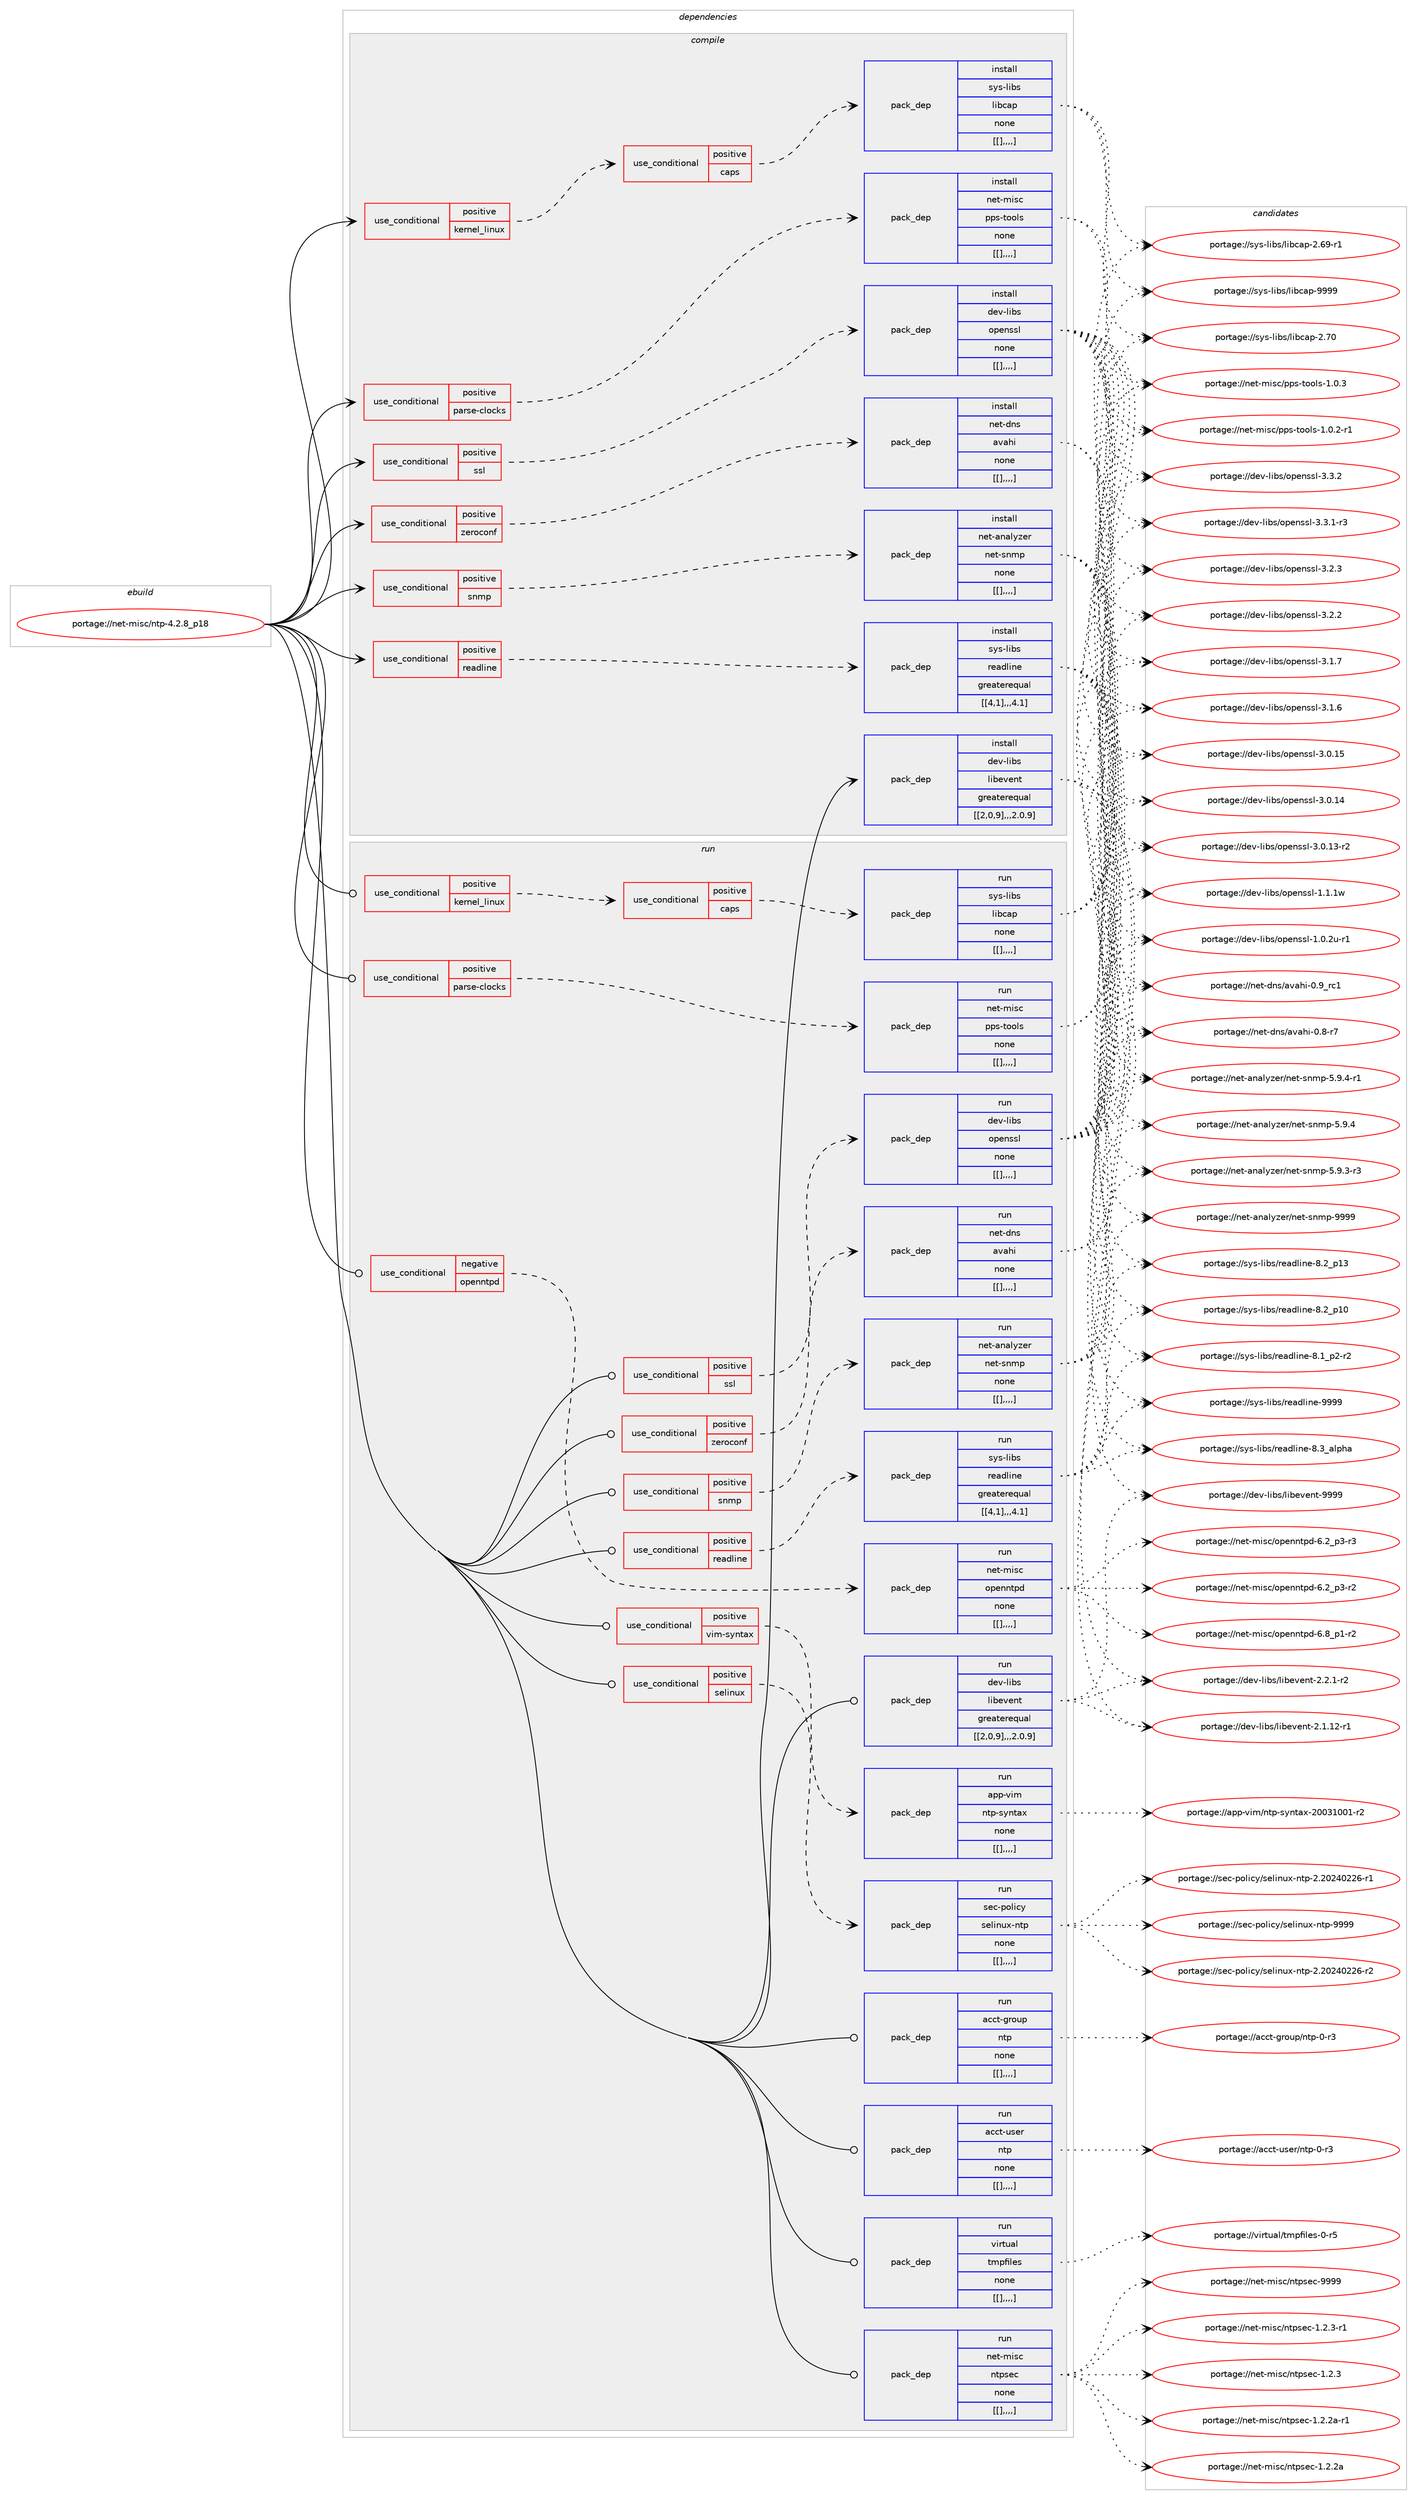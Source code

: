 digraph prolog {

# *************
# Graph options
# *************

newrank=true;
concentrate=true;
compound=true;
graph [rankdir=LR,fontname=Helvetica,fontsize=10,ranksep=1.5];#, ranksep=2.5, nodesep=0.2];
edge  [arrowhead=vee];
node  [fontname=Helvetica,fontsize=10];

# **********
# The ebuild
# **********

subgraph cluster_leftcol {
color=gray;
label=<<i>ebuild</i>>;
id [label="portage://net-misc/ntp-4.2.8_p18", color=red, width=4, href="../net-misc/ntp-4.2.8_p18.svg"];
}

# ****************
# The dependencies
# ****************

subgraph cluster_midcol {
color=gray;
label=<<i>dependencies</i>>;
subgraph cluster_compile {
fillcolor="#eeeeee";
style=filled;
label=<<i>compile</i>>;
subgraph cond3852 {
dependency10117 [label=<<TABLE BORDER="0" CELLBORDER="1" CELLSPACING="0" CELLPADDING="4"><TR><TD ROWSPAN="3" CELLPADDING="10">use_conditional</TD></TR><TR><TD>positive</TD></TR><TR><TD>kernel_linux</TD></TR></TABLE>>, shape=none, color=red];
subgraph cond3853 {
dependency10118 [label=<<TABLE BORDER="0" CELLBORDER="1" CELLSPACING="0" CELLPADDING="4"><TR><TD ROWSPAN="3" CELLPADDING="10">use_conditional</TD></TR><TR><TD>positive</TD></TR><TR><TD>caps</TD></TR></TABLE>>, shape=none, color=red];
subgraph pack6241 {
dependency10119 [label=<<TABLE BORDER="0" CELLBORDER="1" CELLSPACING="0" CELLPADDING="4" WIDTH="220"><TR><TD ROWSPAN="6" CELLPADDING="30">pack_dep</TD></TR><TR><TD WIDTH="110">install</TD></TR><TR><TD>sys-libs</TD></TR><TR><TD>libcap</TD></TR><TR><TD>none</TD></TR><TR><TD>[[],,,,]</TD></TR></TABLE>>, shape=none, color=blue];
}
dependency10118:e -> dependency10119:w [weight=20,style="dashed",arrowhead="vee"];
}
dependency10117:e -> dependency10118:w [weight=20,style="dashed",arrowhead="vee"];
}
id:e -> dependency10117:w [weight=20,style="solid",arrowhead="vee"];
subgraph cond3854 {
dependency10120 [label=<<TABLE BORDER="0" CELLBORDER="1" CELLSPACING="0" CELLPADDING="4"><TR><TD ROWSPAN="3" CELLPADDING="10">use_conditional</TD></TR><TR><TD>positive</TD></TR><TR><TD>parse-clocks</TD></TR></TABLE>>, shape=none, color=red];
subgraph pack6242 {
dependency10121 [label=<<TABLE BORDER="0" CELLBORDER="1" CELLSPACING="0" CELLPADDING="4" WIDTH="220"><TR><TD ROWSPAN="6" CELLPADDING="30">pack_dep</TD></TR><TR><TD WIDTH="110">install</TD></TR><TR><TD>net-misc</TD></TR><TR><TD>pps-tools</TD></TR><TR><TD>none</TD></TR><TR><TD>[[],,,,]</TD></TR></TABLE>>, shape=none, color=blue];
}
dependency10120:e -> dependency10121:w [weight=20,style="dashed",arrowhead="vee"];
}
id:e -> dependency10120:w [weight=20,style="solid",arrowhead="vee"];
subgraph cond3855 {
dependency10122 [label=<<TABLE BORDER="0" CELLBORDER="1" CELLSPACING="0" CELLPADDING="4"><TR><TD ROWSPAN="3" CELLPADDING="10">use_conditional</TD></TR><TR><TD>positive</TD></TR><TR><TD>readline</TD></TR></TABLE>>, shape=none, color=red];
subgraph pack6243 {
dependency10123 [label=<<TABLE BORDER="0" CELLBORDER="1" CELLSPACING="0" CELLPADDING="4" WIDTH="220"><TR><TD ROWSPAN="6" CELLPADDING="30">pack_dep</TD></TR><TR><TD WIDTH="110">install</TD></TR><TR><TD>sys-libs</TD></TR><TR><TD>readline</TD></TR><TR><TD>greaterequal</TD></TR><TR><TD>[[4,1],,,4.1]</TD></TR></TABLE>>, shape=none, color=blue];
}
dependency10122:e -> dependency10123:w [weight=20,style="dashed",arrowhead="vee"];
}
id:e -> dependency10122:w [weight=20,style="solid",arrowhead="vee"];
subgraph cond3856 {
dependency10124 [label=<<TABLE BORDER="0" CELLBORDER="1" CELLSPACING="0" CELLPADDING="4"><TR><TD ROWSPAN="3" CELLPADDING="10">use_conditional</TD></TR><TR><TD>positive</TD></TR><TR><TD>snmp</TD></TR></TABLE>>, shape=none, color=red];
subgraph pack6244 {
dependency10125 [label=<<TABLE BORDER="0" CELLBORDER="1" CELLSPACING="0" CELLPADDING="4" WIDTH="220"><TR><TD ROWSPAN="6" CELLPADDING="30">pack_dep</TD></TR><TR><TD WIDTH="110">install</TD></TR><TR><TD>net-analyzer</TD></TR><TR><TD>net-snmp</TD></TR><TR><TD>none</TD></TR><TR><TD>[[],,,,]</TD></TR></TABLE>>, shape=none, color=blue];
}
dependency10124:e -> dependency10125:w [weight=20,style="dashed",arrowhead="vee"];
}
id:e -> dependency10124:w [weight=20,style="solid",arrowhead="vee"];
subgraph cond3857 {
dependency10126 [label=<<TABLE BORDER="0" CELLBORDER="1" CELLSPACING="0" CELLPADDING="4"><TR><TD ROWSPAN="3" CELLPADDING="10">use_conditional</TD></TR><TR><TD>positive</TD></TR><TR><TD>ssl</TD></TR></TABLE>>, shape=none, color=red];
subgraph pack6245 {
dependency10127 [label=<<TABLE BORDER="0" CELLBORDER="1" CELLSPACING="0" CELLPADDING="4" WIDTH="220"><TR><TD ROWSPAN="6" CELLPADDING="30">pack_dep</TD></TR><TR><TD WIDTH="110">install</TD></TR><TR><TD>dev-libs</TD></TR><TR><TD>openssl</TD></TR><TR><TD>none</TD></TR><TR><TD>[[],,,,]</TD></TR></TABLE>>, shape=none, color=blue];
}
dependency10126:e -> dependency10127:w [weight=20,style="dashed",arrowhead="vee"];
}
id:e -> dependency10126:w [weight=20,style="solid",arrowhead="vee"];
subgraph cond3858 {
dependency10128 [label=<<TABLE BORDER="0" CELLBORDER="1" CELLSPACING="0" CELLPADDING="4"><TR><TD ROWSPAN="3" CELLPADDING="10">use_conditional</TD></TR><TR><TD>positive</TD></TR><TR><TD>zeroconf</TD></TR></TABLE>>, shape=none, color=red];
subgraph pack6246 {
dependency10129 [label=<<TABLE BORDER="0" CELLBORDER="1" CELLSPACING="0" CELLPADDING="4" WIDTH="220"><TR><TD ROWSPAN="6" CELLPADDING="30">pack_dep</TD></TR><TR><TD WIDTH="110">install</TD></TR><TR><TD>net-dns</TD></TR><TR><TD>avahi</TD></TR><TR><TD>none</TD></TR><TR><TD>[[],,,,]</TD></TR></TABLE>>, shape=none, color=blue];
}
dependency10128:e -> dependency10129:w [weight=20,style="dashed",arrowhead="vee"];
}
id:e -> dependency10128:w [weight=20,style="solid",arrowhead="vee"];
subgraph pack6247 {
dependency10130 [label=<<TABLE BORDER="0" CELLBORDER="1" CELLSPACING="0" CELLPADDING="4" WIDTH="220"><TR><TD ROWSPAN="6" CELLPADDING="30">pack_dep</TD></TR><TR><TD WIDTH="110">install</TD></TR><TR><TD>dev-libs</TD></TR><TR><TD>libevent</TD></TR><TR><TD>greaterequal</TD></TR><TR><TD>[[2,0,9],,,2.0.9]</TD></TR></TABLE>>, shape=none, color=blue];
}
id:e -> dependency10130:w [weight=20,style="solid",arrowhead="vee"];
}
subgraph cluster_compileandrun {
fillcolor="#eeeeee";
style=filled;
label=<<i>compile and run</i>>;
}
subgraph cluster_run {
fillcolor="#eeeeee";
style=filled;
label=<<i>run</i>>;
subgraph cond3859 {
dependency10131 [label=<<TABLE BORDER="0" CELLBORDER="1" CELLSPACING="0" CELLPADDING="4"><TR><TD ROWSPAN="3" CELLPADDING="10">use_conditional</TD></TR><TR><TD>negative</TD></TR><TR><TD>openntpd</TD></TR></TABLE>>, shape=none, color=red];
subgraph pack6248 {
dependency10132 [label=<<TABLE BORDER="0" CELLBORDER="1" CELLSPACING="0" CELLPADDING="4" WIDTH="220"><TR><TD ROWSPAN="6" CELLPADDING="30">pack_dep</TD></TR><TR><TD WIDTH="110">run</TD></TR><TR><TD>net-misc</TD></TR><TR><TD>openntpd</TD></TR><TR><TD>none</TD></TR><TR><TD>[[],,,,]</TD></TR></TABLE>>, shape=none, color=blue];
}
dependency10131:e -> dependency10132:w [weight=20,style="dashed",arrowhead="vee"];
}
id:e -> dependency10131:w [weight=20,style="solid",arrowhead="odot"];
subgraph cond3860 {
dependency10133 [label=<<TABLE BORDER="0" CELLBORDER="1" CELLSPACING="0" CELLPADDING="4"><TR><TD ROWSPAN="3" CELLPADDING="10">use_conditional</TD></TR><TR><TD>positive</TD></TR><TR><TD>kernel_linux</TD></TR></TABLE>>, shape=none, color=red];
subgraph cond3861 {
dependency10134 [label=<<TABLE BORDER="0" CELLBORDER="1" CELLSPACING="0" CELLPADDING="4"><TR><TD ROWSPAN="3" CELLPADDING="10">use_conditional</TD></TR><TR><TD>positive</TD></TR><TR><TD>caps</TD></TR></TABLE>>, shape=none, color=red];
subgraph pack6249 {
dependency10135 [label=<<TABLE BORDER="0" CELLBORDER="1" CELLSPACING="0" CELLPADDING="4" WIDTH="220"><TR><TD ROWSPAN="6" CELLPADDING="30">pack_dep</TD></TR><TR><TD WIDTH="110">run</TD></TR><TR><TD>sys-libs</TD></TR><TR><TD>libcap</TD></TR><TR><TD>none</TD></TR><TR><TD>[[],,,,]</TD></TR></TABLE>>, shape=none, color=blue];
}
dependency10134:e -> dependency10135:w [weight=20,style="dashed",arrowhead="vee"];
}
dependency10133:e -> dependency10134:w [weight=20,style="dashed",arrowhead="vee"];
}
id:e -> dependency10133:w [weight=20,style="solid",arrowhead="odot"];
subgraph cond3862 {
dependency10136 [label=<<TABLE BORDER="0" CELLBORDER="1" CELLSPACING="0" CELLPADDING="4"><TR><TD ROWSPAN="3" CELLPADDING="10">use_conditional</TD></TR><TR><TD>positive</TD></TR><TR><TD>parse-clocks</TD></TR></TABLE>>, shape=none, color=red];
subgraph pack6250 {
dependency10137 [label=<<TABLE BORDER="0" CELLBORDER="1" CELLSPACING="0" CELLPADDING="4" WIDTH="220"><TR><TD ROWSPAN="6" CELLPADDING="30">pack_dep</TD></TR><TR><TD WIDTH="110">run</TD></TR><TR><TD>net-misc</TD></TR><TR><TD>pps-tools</TD></TR><TR><TD>none</TD></TR><TR><TD>[[],,,,]</TD></TR></TABLE>>, shape=none, color=blue];
}
dependency10136:e -> dependency10137:w [weight=20,style="dashed",arrowhead="vee"];
}
id:e -> dependency10136:w [weight=20,style="solid",arrowhead="odot"];
subgraph cond3863 {
dependency10138 [label=<<TABLE BORDER="0" CELLBORDER="1" CELLSPACING="0" CELLPADDING="4"><TR><TD ROWSPAN="3" CELLPADDING="10">use_conditional</TD></TR><TR><TD>positive</TD></TR><TR><TD>readline</TD></TR></TABLE>>, shape=none, color=red];
subgraph pack6251 {
dependency10139 [label=<<TABLE BORDER="0" CELLBORDER="1" CELLSPACING="0" CELLPADDING="4" WIDTH="220"><TR><TD ROWSPAN="6" CELLPADDING="30">pack_dep</TD></TR><TR><TD WIDTH="110">run</TD></TR><TR><TD>sys-libs</TD></TR><TR><TD>readline</TD></TR><TR><TD>greaterequal</TD></TR><TR><TD>[[4,1],,,4.1]</TD></TR></TABLE>>, shape=none, color=blue];
}
dependency10138:e -> dependency10139:w [weight=20,style="dashed",arrowhead="vee"];
}
id:e -> dependency10138:w [weight=20,style="solid",arrowhead="odot"];
subgraph cond3864 {
dependency10140 [label=<<TABLE BORDER="0" CELLBORDER="1" CELLSPACING="0" CELLPADDING="4"><TR><TD ROWSPAN="3" CELLPADDING="10">use_conditional</TD></TR><TR><TD>positive</TD></TR><TR><TD>selinux</TD></TR></TABLE>>, shape=none, color=red];
subgraph pack6252 {
dependency10141 [label=<<TABLE BORDER="0" CELLBORDER="1" CELLSPACING="0" CELLPADDING="4" WIDTH="220"><TR><TD ROWSPAN="6" CELLPADDING="30">pack_dep</TD></TR><TR><TD WIDTH="110">run</TD></TR><TR><TD>sec-policy</TD></TR><TR><TD>selinux-ntp</TD></TR><TR><TD>none</TD></TR><TR><TD>[[],,,,]</TD></TR></TABLE>>, shape=none, color=blue];
}
dependency10140:e -> dependency10141:w [weight=20,style="dashed",arrowhead="vee"];
}
id:e -> dependency10140:w [weight=20,style="solid",arrowhead="odot"];
subgraph cond3865 {
dependency10142 [label=<<TABLE BORDER="0" CELLBORDER="1" CELLSPACING="0" CELLPADDING="4"><TR><TD ROWSPAN="3" CELLPADDING="10">use_conditional</TD></TR><TR><TD>positive</TD></TR><TR><TD>snmp</TD></TR></TABLE>>, shape=none, color=red];
subgraph pack6253 {
dependency10143 [label=<<TABLE BORDER="0" CELLBORDER="1" CELLSPACING="0" CELLPADDING="4" WIDTH="220"><TR><TD ROWSPAN="6" CELLPADDING="30">pack_dep</TD></TR><TR><TD WIDTH="110">run</TD></TR><TR><TD>net-analyzer</TD></TR><TR><TD>net-snmp</TD></TR><TR><TD>none</TD></TR><TR><TD>[[],,,,]</TD></TR></TABLE>>, shape=none, color=blue];
}
dependency10142:e -> dependency10143:w [weight=20,style="dashed",arrowhead="vee"];
}
id:e -> dependency10142:w [weight=20,style="solid",arrowhead="odot"];
subgraph cond3866 {
dependency10144 [label=<<TABLE BORDER="0" CELLBORDER="1" CELLSPACING="0" CELLPADDING="4"><TR><TD ROWSPAN="3" CELLPADDING="10">use_conditional</TD></TR><TR><TD>positive</TD></TR><TR><TD>ssl</TD></TR></TABLE>>, shape=none, color=red];
subgraph pack6254 {
dependency10145 [label=<<TABLE BORDER="0" CELLBORDER="1" CELLSPACING="0" CELLPADDING="4" WIDTH="220"><TR><TD ROWSPAN="6" CELLPADDING="30">pack_dep</TD></TR><TR><TD WIDTH="110">run</TD></TR><TR><TD>dev-libs</TD></TR><TR><TD>openssl</TD></TR><TR><TD>none</TD></TR><TR><TD>[[],,,,]</TD></TR></TABLE>>, shape=none, color=blue];
}
dependency10144:e -> dependency10145:w [weight=20,style="dashed",arrowhead="vee"];
}
id:e -> dependency10144:w [weight=20,style="solid",arrowhead="odot"];
subgraph cond3867 {
dependency10146 [label=<<TABLE BORDER="0" CELLBORDER="1" CELLSPACING="0" CELLPADDING="4"><TR><TD ROWSPAN="3" CELLPADDING="10">use_conditional</TD></TR><TR><TD>positive</TD></TR><TR><TD>vim-syntax</TD></TR></TABLE>>, shape=none, color=red];
subgraph pack6255 {
dependency10147 [label=<<TABLE BORDER="0" CELLBORDER="1" CELLSPACING="0" CELLPADDING="4" WIDTH="220"><TR><TD ROWSPAN="6" CELLPADDING="30">pack_dep</TD></TR><TR><TD WIDTH="110">run</TD></TR><TR><TD>app-vim</TD></TR><TR><TD>ntp-syntax</TD></TR><TR><TD>none</TD></TR><TR><TD>[[],,,,]</TD></TR></TABLE>>, shape=none, color=blue];
}
dependency10146:e -> dependency10147:w [weight=20,style="dashed",arrowhead="vee"];
}
id:e -> dependency10146:w [weight=20,style="solid",arrowhead="odot"];
subgraph cond3868 {
dependency10148 [label=<<TABLE BORDER="0" CELLBORDER="1" CELLSPACING="0" CELLPADDING="4"><TR><TD ROWSPAN="3" CELLPADDING="10">use_conditional</TD></TR><TR><TD>positive</TD></TR><TR><TD>zeroconf</TD></TR></TABLE>>, shape=none, color=red];
subgraph pack6256 {
dependency10149 [label=<<TABLE BORDER="0" CELLBORDER="1" CELLSPACING="0" CELLPADDING="4" WIDTH="220"><TR><TD ROWSPAN="6" CELLPADDING="30">pack_dep</TD></TR><TR><TD WIDTH="110">run</TD></TR><TR><TD>net-dns</TD></TR><TR><TD>avahi</TD></TR><TR><TD>none</TD></TR><TR><TD>[[],,,,]</TD></TR></TABLE>>, shape=none, color=blue];
}
dependency10148:e -> dependency10149:w [weight=20,style="dashed",arrowhead="vee"];
}
id:e -> dependency10148:w [weight=20,style="solid",arrowhead="odot"];
subgraph pack6257 {
dependency10150 [label=<<TABLE BORDER="0" CELLBORDER="1" CELLSPACING="0" CELLPADDING="4" WIDTH="220"><TR><TD ROWSPAN="6" CELLPADDING="30">pack_dep</TD></TR><TR><TD WIDTH="110">run</TD></TR><TR><TD>acct-group</TD></TR><TR><TD>ntp</TD></TR><TR><TD>none</TD></TR><TR><TD>[[],,,,]</TD></TR></TABLE>>, shape=none, color=blue];
}
id:e -> dependency10150:w [weight=20,style="solid",arrowhead="odot"];
subgraph pack6258 {
dependency10151 [label=<<TABLE BORDER="0" CELLBORDER="1" CELLSPACING="0" CELLPADDING="4" WIDTH="220"><TR><TD ROWSPAN="6" CELLPADDING="30">pack_dep</TD></TR><TR><TD WIDTH="110">run</TD></TR><TR><TD>acct-user</TD></TR><TR><TD>ntp</TD></TR><TR><TD>none</TD></TR><TR><TD>[[],,,,]</TD></TR></TABLE>>, shape=none, color=blue];
}
id:e -> dependency10151:w [weight=20,style="solid",arrowhead="odot"];
subgraph pack6259 {
dependency10152 [label=<<TABLE BORDER="0" CELLBORDER="1" CELLSPACING="0" CELLPADDING="4" WIDTH="220"><TR><TD ROWSPAN="6" CELLPADDING="30">pack_dep</TD></TR><TR><TD WIDTH="110">run</TD></TR><TR><TD>dev-libs</TD></TR><TR><TD>libevent</TD></TR><TR><TD>greaterequal</TD></TR><TR><TD>[[2,0,9],,,2.0.9]</TD></TR></TABLE>>, shape=none, color=blue];
}
id:e -> dependency10152:w [weight=20,style="solid",arrowhead="odot"];
subgraph pack6260 {
dependency10153 [label=<<TABLE BORDER="0" CELLBORDER="1" CELLSPACING="0" CELLPADDING="4" WIDTH="220"><TR><TD ROWSPAN="6" CELLPADDING="30">pack_dep</TD></TR><TR><TD WIDTH="110">run</TD></TR><TR><TD>virtual</TD></TR><TR><TD>tmpfiles</TD></TR><TR><TD>none</TD></TR><TR><TD>[[],,,,]</TD></TR></TABLE>>, shape=none, color=blue];
}
id:e -> dependency10153:w [weight=20,style="solid",arrowhead="odot"];
subgraph pack6261 {
dependency10154 [label=<<TABLE BORDER="0" CELLBORDER="1" CELLSPACING="0" CELLPADDING="4" WIDTH="220"><TR><TD ROWSPAN="6" CELLPADDING="30">pack_dep</TD></TR><TR><TD WIDTH="110">run</TD></TR><TR><TD>net-misc</TD></TR><TR><TD>ntpsec</TD></TR><TR><TD>none</TD></TR><TR><TD>[[],,,,]</TD></TR></TABLE>>, shape=none, color=blue];
}
id:e -> dependency10154:w [weight=20,style="solid",arrowhead="odot"];
}
}

# **************
# The candidates
# **************

subgraph cluster_choices {
rank=same;
color=gray;
label=<<i>candidates</i>>;

subgraph choice6241 {
color=black;
nodesep=1;
choice1151211154510810598115471081059899971124557575757 [label="portage://sys-libs/libcap-9999", color=red, width=4,href="../sys-libs/libcap-9999.svg"];
choice1151211154510810598115471081059899971124550465548 [label="portage://sys-libs/libcap-2.70", color=red, width=4,href="../sys-libs/libcap-2.70.svg"];
choice11512111545108105981154710810598999711245504654574511449 [label="portage://sys-libs/libcap-2.69-r1", color=red, width=4,href="../sys-libs/libcap-2.69-r1.svg"];
dependency10119:e -> choice1151211154510810598115471081059899971124557575757:w [style=dotted,weight="100"];
dependency10119:e -> choice1151211154510810598115471081059899971124550465548:w [style=dotted,weight="100"];
dependency10119:e -> choice11512111545108105981154710810598999711245504654574511449:w [style=dotted,weight="100"];
}
subgraph choice6242 {
color=black;
nodesep=1;
choice11010111645109105115994711211211545116111111108115454946484651 [label="portage://net-misc/pps-tools-1.0.3", color=red, width=4,href="../net-misc/pps-tools-1.0.3.svg"];
choice110101116451091051159947112112115451161111111081154549464846504511449 [label="portage://net-misc/pps-tools-1.0.2-r1", color=red, width=4,href="../net-misc/pps-tools-1.0.2-r1.svg"];
dependency10121:e -> choice11010111645109105115994711211211545116111111108115454946484651:w [style=dotted,weight="100"];
dependency10121:e -> choice110101116451091051159947112112115451161111111081154549464846504511449:w [style=dotted,weight="100"];
}
subgraph choice6243 {
color=black;
nodesep=1;
choice115121115451081059811547114101971001081051101014557575757 [label="portage://sys-libs/readline-9999", color=red, width=4,href="../sys-libs/readline-9999.svg"];
choice1151211154510810598115471141019710010810511010145564651959710811210497 [label="portage://sys-libs/readline-8.3_alpha", color=red, width=4,href="../sys-libs/readline-8.3_alpha.svg"];
choice1151211154510810598115471141019710010810511010145564650951124951 [label="portage://sys-libs/readline-8.2_p13", color=red, width=4,href="../sys-libs/readline-8.2_p13.svg"];
choice1151211154510810598115471141019710010810511010145564650951124948 [label="portage://sys-libs/readline-8.2_p10", color=red, width=4,href="../sys-libs/readline-8.2_p10.svg"];
choice115121115451081059811547114101971001081051101014556464995112504511450 [label="portage://sys-libs/readline-8.1_p2-r2", color=red, width=4,href="../sys-libs/readline-8.1_p2-r2.svg"];
dependency10123:e -> choice115121115451081059811547114101971001081051101014557575757:w [style=dotted,weight="100"];
dependency10123:e -> choice1151211154510810598115471141019710010810511010145564651959710811210497:w [style=dotted,weight="100"];
dependency10123:e -> choice1151211154510810598115471141019710010810511010145564650951124951:w [style=dotted,weight="100"];
dependency10123:e -> choice1151211154510810598115471141019710010810511010145564650951124948:w [style=dotted,weight="100"];
dependency10123:e -> choice115121115451081059811547114101971001081051101014556464995112504511450:w [style=dotted,weight="100"];
}
subgraph choice6244 {
color=black;
nodesep=1;
choice11010111645971109710812112210111447110101116451151101091124557575757 [label="portage://net-analyzer/net-snmp-9999", color=red, width=4,href="../net-analyzer/net-snmp-9999.svg"];
choice11010111645971109710812112210111447110101116451151101091124553465746524511449 [label="portage://net-analyzer/net-snmp-5.9.4-r1", color=red, width=4,href="../net-analyzer/net-snmp-5.9.4-r1.svg"];
choice1101011164597110971081211221011144711010111645115110109112455346574652 [label="portage://net-analyzer/net-snmp-5.9.4", color=red, width=4,href="../net-analyzer/net-snmp-5.9.4.svg"];
choice11010111645971109710812112210111447110101116451151101091124553465746514511451 [label="portage://net-analyzer/net-snmp-5.9.3-r3", color=red, width=4,href="../net-analyzer/net-snmp-5.9.3-r3.svg"];
dependency10125:e -> choice11010111645971109710812112210111447110101116451151101091124557575757:w [style=dotted,weight="100"];
dependency10125:e -> choice11010111645971109710812112210111447110101116451151101091124553465746524511449:w [style=dotted,weight="100"];
dependency10125:e -> choice1101011164597110971081211221011144711010111645115110109112455346574652:w [style=dotted,weight="100"];
dependency10125:e -> choice11010111645971109710812112210111447110101116451151101091124553465746514511451:w [style=dotted,weight="100"];
}
subgraph choice6245 {
color=black;
nodesep=1;
choice100101118451081059811547111112101110115115108455146514650 [label="portage://dev-libs/openssl-3.3.2", color=red, width=4,href="../dev-libs/openssl-3.3.2.svg"];
choice1001011184510810598115471111121011101151151084551465146494511451 [label="portage://dev-libs/openssl-3.3.1-r3", color=red, width=4,href="../dev-libs/openssl-3.3.1-r3.svg"];
choice100101118451081059811547111112101110115115108455146504651 [label="portage://dev-libs/openssl-3.2.3", color=red, width=4,href="../dev-libs/openssl-3.2.3.svg"];
choice100101118451081059811547111112101110115115108455146504650 [label="portage://dev-libs/openssl-3.2.2", color=red, width=4,href="../dev-libs/openssl-3.2.2.svg"];
choice100101118451081059811547111112101110115115108455146494655 [label="portage://dev-libs/openssl-3.1.7", color=red, width=4,href="../dev-libs/openssl-3.1.7.svg"];
choice100101118451081059811547111112101110115115108455146494654 [label="portage://dev-libs/openssl-3.1.6", color=red, width=4,href="../dev-libs/openssl-3.1.6.svg"];
choice10010111845108105981154711111210111011511510845514648464953 [label="portage://dev-libs/openssl-3.0.15", color=red, width=4,href="../dev-libs/openssl-3.0.15.svg"];
choice10010111845108105981154711111210111011511510845514648464952 [label="portage://dev-libs/openssl-3.0.14", color=red, width=4,href="../dev-libs/openssl-3.0.14.svg"];
choice100101118451081059811547111112101110115115108455146484649514511450 [label="portage://dev-libs/openssl-3.0.13-r2", color=red, width=4,href="../dev-libs/openssl-3.0.13-r2.svg"];
choice100101118451081059811547111112101110115115108454946494649119 [label="portage://dev-libs/openssl-1.1.1w", color=red, width=4,href="../dev-libs/openssl-1.1.1w.svg"];
choice1001011184510810598115471111121011101151151084549464846501174511449 [label="portage://dev-libs/openssl-1.0.2u-r1", color=red, width=4,href="../dev-libs/openssl-1.0.2u-r1.svg"];
dependency10127:e -> choice100101118451081059811547111112101110115115108455146514650:w [style=dotted,weight="100"];
dependency10127:e -> choice1001011184510810598115471111121011101151151084551465146494511451:w [style=dotted,weight="100"];
dependency10127:e -> choice100101118451081059811547111112101110115115108455146504651:w [style=dotted,weight="100"];
dependency10127:e -> choice100101118451081059811547111112101110115115108455146504650:w [style=dotted,weight="100"];
dependency10127:e -> choice100101118451081059811547111112101110115115108455146494655:w [style=dotted,weight="100"];
dependency10127:e -> choice100101118451081059811547111112101110115115108455146494654:w [style=dotted,weight="100"];
dependency10127:e -> choice10010111845108105981154711111210111011511510845514648464953:w [style=dotted,weight="100"];
dependency10127:e -> choice10010111845108105981154711111210111011511510845514648464952:w [style=dotted,weight="100"];
dependency10127:e -> choice100101118451081059811547111112101110115115108455146484649514511450:w [style=dotted,weight="100"];
dependency10127:e -> choice100101118451081059811547111112101110115115108454946494649119:w [style=dotted,weight="100"];
dependency10127:e -> choice1001011184510810598115471111121011101151151084549464846501174511449:w [style=dotted,weight="100"];
}
subgraph choice6246 {
color=black;
nodesep=1;
choice1101011164510011011547971189710410545484657951149949 [label="portage://net-dns/avahi-0.9_rc1", color=red, width=4,href="../net-dns/avahi-0.9_rc1.svg"];
choice11010111645100110115479711897104105454846564511455 [label="portage://net-dns/avahi-0.8-r7", color=red, width=4,href="../net-dns/avahi-0.8-r7.svg"];
dependency10129:e -> choice1101011164510011011547971189710410545484657951149949:w [style=dotted,weight="100"];
dependency10129:e -> choice11010111645100110115479711897104105454846564511455:w [style=dotted,weight="100"];
}
subgraph choice6247 {
color=black;
nodesep=1;
choice100101118451081059811547108105981011181011101164557575757 [label="portage://dev-libs/libevent-9999", color=red, width=4,href="../dev-libs/libevent-9999.svg"];
choice100101118451081059811547108105981011181011101164550465046494511450 [label="portage://dev-libs/libevent-2.2.1-r2", color=red, width=4,href="../dev-libs/libevent-2.2.1-r2.svg"];
choice10010111845108105981154710810598101118101110116455046494649504511449 [label="portage://dev-libs/libevent-2.1.12-r1", color=red, width=4,href="../dev-libs/libevent-2.1.12-r1.svg"];
dependency10130:e -> choice100101118451081059811547108105981011181011101164557575757:w [style=dotted,weight="100"];
dependency10130:e -> choice100101118451081059811547108105981011181011101164550465046494511450:w [style=dotted,weight="100"];
dependency10130:e -> choice10010111845108105981154710810598101118101110116455046494649504511449:w [style=dotted,weight="100"];
}
subgraph choice6248 {
color=black;
nodesep=1;
choice1101011164510910511599471111121011101101161121004554465695112494511450 [label="portage://net-misc/openntpd-6.8_p1-r2", color=red, width=4,href="../net-misc/openntpd-6.8_p1-r2.svg"];
choice1101011164510910511599471111121011101101161121004554465095112514511451 [label="portage://net-misc/openntpd-6.2_p3-r3", color=red, width=4,href="../net-misc/openntpd-6.2_p3-r3.svg"];
choice1101011164510910511599471111121011101101161121004554465095112514511450 [label="portage://net-misc/openntpd-6.2_p3-r2", color=red, width=4,href="../net-misc/openntpd-6.2_p3-r2.svg"];
dependency10132:e -> choice1101011164510910511599471111121011101101161121004554465695112494511450:w [style=dotted,weight="100"];
dependency10132:e -> choice1101011164510910511599471111121011101101161121004554465095112514511451:w [style=dotted,weight="100"];
dependency10132:e -> choice1101011164510910511599471111121011101101161121004554465095112514511450:w [style=dotted,weight="100"];
}
subgraph choice6249 {
color=black;
nodesep=1;
choice1151211154510810598115471081059899971124557575757 [label="portage://sys-libs/libcap-9999", color=red, width=4,href="../sys-libs/libcap-9999.svg"];
choice1151211154510810598115471081059899971124550465548 [label="portage://sys-libs/libcap-2.70", color=red, width=4,href="../sys-libs/libcap-2.70.svg"];
choice11512111545108105981154710810598999711245504654574511449 [label="portage://sys-libs/libcap-2.69-r1", color=red, width=4,href="../sys-libs/libcap-2.69-r1.svg"];
dependency10135:e -> choice1151211154510810598115471081059899971124557575757:w [style=dotted,weight="100"];
dependency10135:e -> choice1151211154510810598115471081059899971124550465548:w [style=dotted,weight="100"];
dependency10135:e -> choice11512111545108105981154710810598999711245504654574511449:w [style=dotted,weight="100"];
}
subgraph choice6250 {
color=black;
nodesep=1;
choice11010111645109105115994711211211545116111111108115454946484651 [label="portage://net-misc/pps-tools-1.0.3", color=red, width=4,href="../net-misc/pps-tools-1.0.3.svg"];
choice110101116451091051159947112112115451161111111081154549464846504511449 [label="portage://net-misc/pps-tools-1.0.2-r1", color=red, width=4,href="../net-misc/pps-tools-1.0.2-r1.svg"];
dependency10137:e -> choice11010111645109105115994711211211545116111111108115454946484651:w [style=dotted,weight="100"];
dependency10137:e -> choice110101116451091051159947112112115451161111111081154549464846504511449:w [style=dotted,weight="100"];
}
subgraph choice6251 {
color=black;
nodesep=1;
choice115121115451081059811547114101971001081051101014557575757 [label="portage://sys-libs/readline-9999", color=red, width=4,href="../sys-libs/readline-9999.svg"];
choice1151211154510810598115471141019710010810511010145564651959710811210497 [label="portage://sys-libs/readline-8.3_alpha", color=red, width=4,href="../sys-libs/readline-8.3_alpha.svg"];
choice1151211154510810598115471141019710010810511010145564650951124951 [label="portage://sys-libs/readline-8.2_p13", color=red, width=4,href="../sys-libs/readline-8.2_p13.svg"];
choice1151211154510810598115471141019710010810511010145564650951124948 [label="portage://sys-libs/readline-8.2_p10", color=red, width=4,href="../sys-libs/readline-8.2_p10.svg"];
choice115121115451081059811547114101971001081051101014556464995112504511450 [label="portage://sys-libs/readline-8.1_p2-r2", color=red, width=4,href="../sys-libs/readline-8.1_p2-r2.svg"];
dependency10139:e -> choice115121115451081059811547114101971001081051101014557575757:w [style=dotted,weight="100"];
dependency10139:e -> choice1151211154510810598115471141019710010810511010145564651959710811210497:w [style=dotted,weight="100"];
dependency10139:e -> choice1151211154510810598115471141019710010810511010145564650951124951:w [style=dotted,weight="100"];
dependency10139:e -> choice1151211154510810598115471141019710010810511010145564650951124948:w [style=dotted,weight="100"];
dependency10139:e -> choice115121115451081059811547114101971001081051101014556464995112504511450:w [style=dotted,weight="100"];
}
subgraph choice6252 {
color=black;
nodesep=1;
choice11510199451121111081059912147115101108105110117120451101161124557575757 [label="portage://sec-policy/selinux-ntp-9999", color=red, width=4,href="../sec-policy/selinux-ntp-9999.svg"];
choice115101994511211110810599121471151011081051101171204511011611245504650485052485050544511450 [label="portage://sec-policy/selinux-ntp-2.20240226-r2", color=red, width=4,href="../sec-policy/selinux-ntp-2.20240226-r2.svg"];
choice115101994511211110810599121471151011081051101171204511011611245504650485052485050544511449 [label="portage://sec-policy/selinux-ntp-2.20240226-r1", color=red, width=4,href="../sec-policy/selinux-ntp-2.20240226-r1.svg"];
dependency10141:e -> choice11510199451121111081059912147115101108105110117120451101161124557575757:w [style=dotted,weight="100"];
dependency10141:e -> choice115101994511211110810599121471151011081051101171204511011611245504650485052485050544511450:w [style=dotted,weight="100"];
dependency10141:e -> choice115101994511211110810599121471151011081051101171204511011611245504650485052485050544511449:w [style=dotted,weight="100"];
}
subgraph choice6253 {
color=black;
nodesep=1;
choice11010111645971109710812112210111447110101116451151101091124557575757 [label="portage://net-analyzer/net-snmp-9999", color=red, width=4,href="../net-analyzer/net-snmp-9999.svg"];
choice11010111645971109710812112210111447110101116451151101091124553465746524511449 [label="portage://net-analyzer/net-snmp-5.9.4-r1", color=red, width=4,href="../net-analyzer/net-snmp-5.9.4-r1.svg"];
choice1101011164597110971081211221011144711010111645115110109112455346574652 [label="portage://net-analyzer/net-snmp-5.9.4", color=red, width=4,href="../net-analyzer/net-snmp-5.9.4.svg"];
choice11010111645971109710812112210111447110101116451151101091124553465746514511451 [label="portage://net-analyzer/net-snmp-5.9.3-r3", color=red, width=4,href="../net-analyzer/net-snmp-5.9.3-r3.svg"];
dependency10143:e -> choice11010111645971109710812112210111447110101116451151101091124557575757:w [style=dotted,weight="100"];
dependency10143:e -> choice11010111645971109710812112210111447110101116451151101091124553465746524511449:w [style=dotted,weight="100"];
dependency10143:e -> choice1101011164597110971081211221011144711010111645115110109112455346574652:w [style=dotted,weight="100"];
dependency10143:e -> choice11010111645971109710812112210111447110101116451151101091124553465746514511451:w [style=dotted,weight="100"];
}
subgraph choice6254 {
color=black;
nodesep=1;
choice100101118451081059811547111112101110115115108455146514650 [label="portage://dev-libs/openssl-3.3.2", color=red, width=4,href="../dev-libs/openssl-3.3.2.svg"];
choice1001011184510810598115471111121011101151151084551465146494511451 [label="portage://dev-libs/openssl-3.3.1-r3", color=red, width=4,href="../dev-libs/openssl-3.3.1-r3.svg"];
choice100101118451081059811547111112101110115115108455146504651 [label="portage://dev-libs/openssl-3.2.3", color=red, width=4,href="../dev-libs/openssl-3.2.3.svg"];
choice100101118451081059811547111112101110115115108455146504650 [label="portage://dev-libs/openssl-3.2.2", color=red, width=4,href="../dev-libs/openssl-3.2.2.svg"];
choice100101118451081059811547111112101110115115108455146494655 [label="portage://dev-libs/openssl-3.1.7", color=red, width=4,href="../dev-libs/openssl-3.1.7.svg"];
choice100101118451081059811547111112101110115115108455146494654 [label="portage://dev-libs/openssl-3.1.6", color=red, width=4,href="../dev-libs/openssl-3.1.6.svg"];
choice10010111845108105981154711111210111011511510845514648464953 [label="portage://dev-libs/openssl-3.0.15", color=red, width=4,href="../dev-libs/openssl-3.0.15.svg"];
choice10010111845108105981154711111210111011511510845514648464952 [label="portage://dev-libs/openssl-3.0.14", color=red, width=4,href="../dev-libs/openssl-3.0.14.svg"];
choice100101118451081059811547111112101110115115108455146484649514511450 [label="portage://dev-libs/openssl-3.0.13-r2", color=red, width=4,href="../dev-libs/openssl-3.0.13-r2.svg"];
choice100101118451081059811547111112101110115115108454946494649119 [label="portage://dev-libs/openssl-1.1.1w", color=red, width=4,href="../dev-libs/openssl-1.1.1w.svg"];
choice1001011184510810598115471111121011101151151084549464846501174511449 [label="portage://dev-libs/openssl-1.0.2u-r1", color=red, width=4,href="../dev-libs/openssl-1.0.2u-r1.svg"];
dependency10145:e -> choice100101118451081059811547111112101110115115108455146514650:w [style=dotted,weight="100"];
dependency10145:e -> choice1001011184510810598115471111121011101151151084551465146494511451:w [style=dotted,weight="100"];
dependency10145:e -> choice100101118451081059811547111112101110115115108455146504651:w [style=dotted,weight="100"];
dependency10145:e -> choice100101118451081059811547111112101110115115108455146504650:w [style=dotted,weight="100"];
dependency10145:e -> choice100101118451081059811547111112101110115115108455146494655:w [style=dotted,weight="100"];
dependency10145:e -> choice100101118451081059811547111112101110115115108455146494654:w [style=dotted,weight="100"];
dependency10145:e -> choice10010111845108105981154711111210111011511510845514648464953:w [style=dotted,weight="100"];
dependency10145:e -> choice10010111845108105981154711111210111011511510845514648464952:w [style=dotted,weight="100"];
dependency10145:e -> choice100101118451081059811547111112101110115115108455146484649514511450:w [style=dotted,weight="100"];
dependency10145:e -> choice100101118451081059811547111112101110115115108454946494649119:w [style=dotted,weight="100"];
dependency10145:e -> choice1001011184510810598115471111121011101151151084549464846501174511449:w [style=dotted,weight="100"];
}
subgraph choice6255 {
color=black;
nodesep=1;
choice97112112451181051094711011611245115121110116971204550484851494848494511450 [label="portage://app-vim/ntp-syntax-20031001-r2", color=red, width=4,href="../app-vim/ntp-syntax-20031001-r2.svg"];
dependency10147:e -> choice97112112451181051094711011611245115121110116971204550484851494848494511450:w [style=dotted,weight="100"];
}
subgraph choice6256 {
color=black;
nodesep=1;
choice1101011164510011011547971189710410545484657951149949 [label="portage://net-dns/avahi-0.9_rc1", color=red, width=4,href="../net-dns/avahi-0.9_rc1.svg"];
choice11010111645100110115479711897104105454846564511455 [label="portage://net-dns/avahi-0.8-r7", color=red, width=4,href="../net-dns/avahi-0.8-r7.svg"];
dependency10149:e -> choice1101011164510011011547971189710410545484657951149949:w [style=dotted,weight="100"];
dependency10149:e -> choice11010111645100110115479711897104105454846564511455:w [style=dotted,weight="100"];
}
subgraph choice6257 {
color=black;
nodesep=1;
choice979999116451031141111171124711011611245484511451 [label="portage://acct-group/ntp-0-r3", color=red, width=4,href="../acct-group/ntp-0-r3.svg"];
dependency10150:e -> choice979999116451031141111171124711011611245484511451:w [style=dotted,weight="100"];
}
subgraph choice6258 {
color=black;
nodesep=1;
choice979999116451171151011144711011611245484511451 [label="portage://acct-user/ntp-0-r3", color=red, width=4,href="../acct-user/ntp-0-r3.svg"];
dependency10151:e -> choice979999116451171151011144711011611245484511451:w [style=dotted,weight="100"];
}
subgraph choice6259 {
color=black;
nodesep=1;
choice100101118451081059811547108105981011181011101164557575757 [label="portage://dev-libs/libevent-9999", color=red, width=4,href="../dev-libs/libevent-9999.svg"];
choice100101118451081059811547108105981011181011101164550465046494511450 [label="portage://dev-libs/libevent-2.2.1-r2", color=red, width=4,href="../dev-libs/libevent-2.2.1-r2.svg"];
choice10010111845108105981154710810598101118101110116455046494649504511449 [label="portage://dev-libs/libevent-2.1.12-r1", color=red, width=4,href="../dev-libs/libevent-2.1.12-r1.svg"];
dependency10152:e -> choice100101118451081059811547108105981011181011101164557575757:w [style=dotted,weight="100"];
dependency10152:e -> choice100101118451081059811547108105981011181011101164550465046494511450:w [style=dotted,weight="100"];
dependency10152:e -> choice10010111845108105981154710810598101118101110116455046494649504511449:w [style=dotted,weight="100"];
}
subgraph choice6260 {
color=black;
nodesep=1;
choice118105114116117971084711610911210210510810111545484511453 [label="portage://virtual/tmpfiles-0-r5", color=red, width=4,href="../virtual/tmpfiles-0-r5.svg"];
dependency10153:e -> choice118105114116117971084711610911210210510810111545484511453:w [style=dotted,weight="100"];
}
subgraph choice6261 {
color=black;
nodesep=1;
choice110101116451091051159947110116112115101994557575757 [label="portage://net-misc/ntpsec-9999", color=red, width=4,href="../net-misc/ntpsec-9999.svg"];
choice110101116451091051159947110116112115101994549465046514511449 [label="portage://net-misc/ntpsec-1.2.3-r1", color=red, width=4,href="../net-misc/ntpsec-1.2.3-r1.svg"];
choice11010111645109105115994711011611211510199454946504651 [label="portage://net-misc/ntpsec-1.2.3", color=red, width=4,href="../net-misc/ntpsec-1.2.3.svg"];
choice11010111645109105115994711011611211510199454946504650974511449 [label="portage://net-misc/ntpsec-1.2.2a-r1", color=red, width=4,href="../net-misc/ntpsec-1.2.2a-r1.svg"];
choice1101011164510910511599471101161121151019945494650465097 [label="portage://net-misc/ntpsec-1.2.2a", color=red, width=4,href="../net-misc/ntpsec-1.2.2a.svg"];
dependency10154:e -> choice110101116451091051159947110116112115101994557575757:w [style=dotted,weight="100"];
dependency10154:e -> choice110101116451091051159947110116112115101994549465046514511449:w [style=dotted,weight="100"];
dependency10154:e -> choice11010111645109105115994711011611211510199454946504651:w [style=dotted,weight="100"];
dependency10154:e -> choice11010111645109105115994711011611211510199454946504650974511449:w [style=dotted,weight="100"];
dependency10154:e -> choice1101011164510910511599471101161121151019945494650465097:w [style=dotted,weight="100"];
}
}

}
